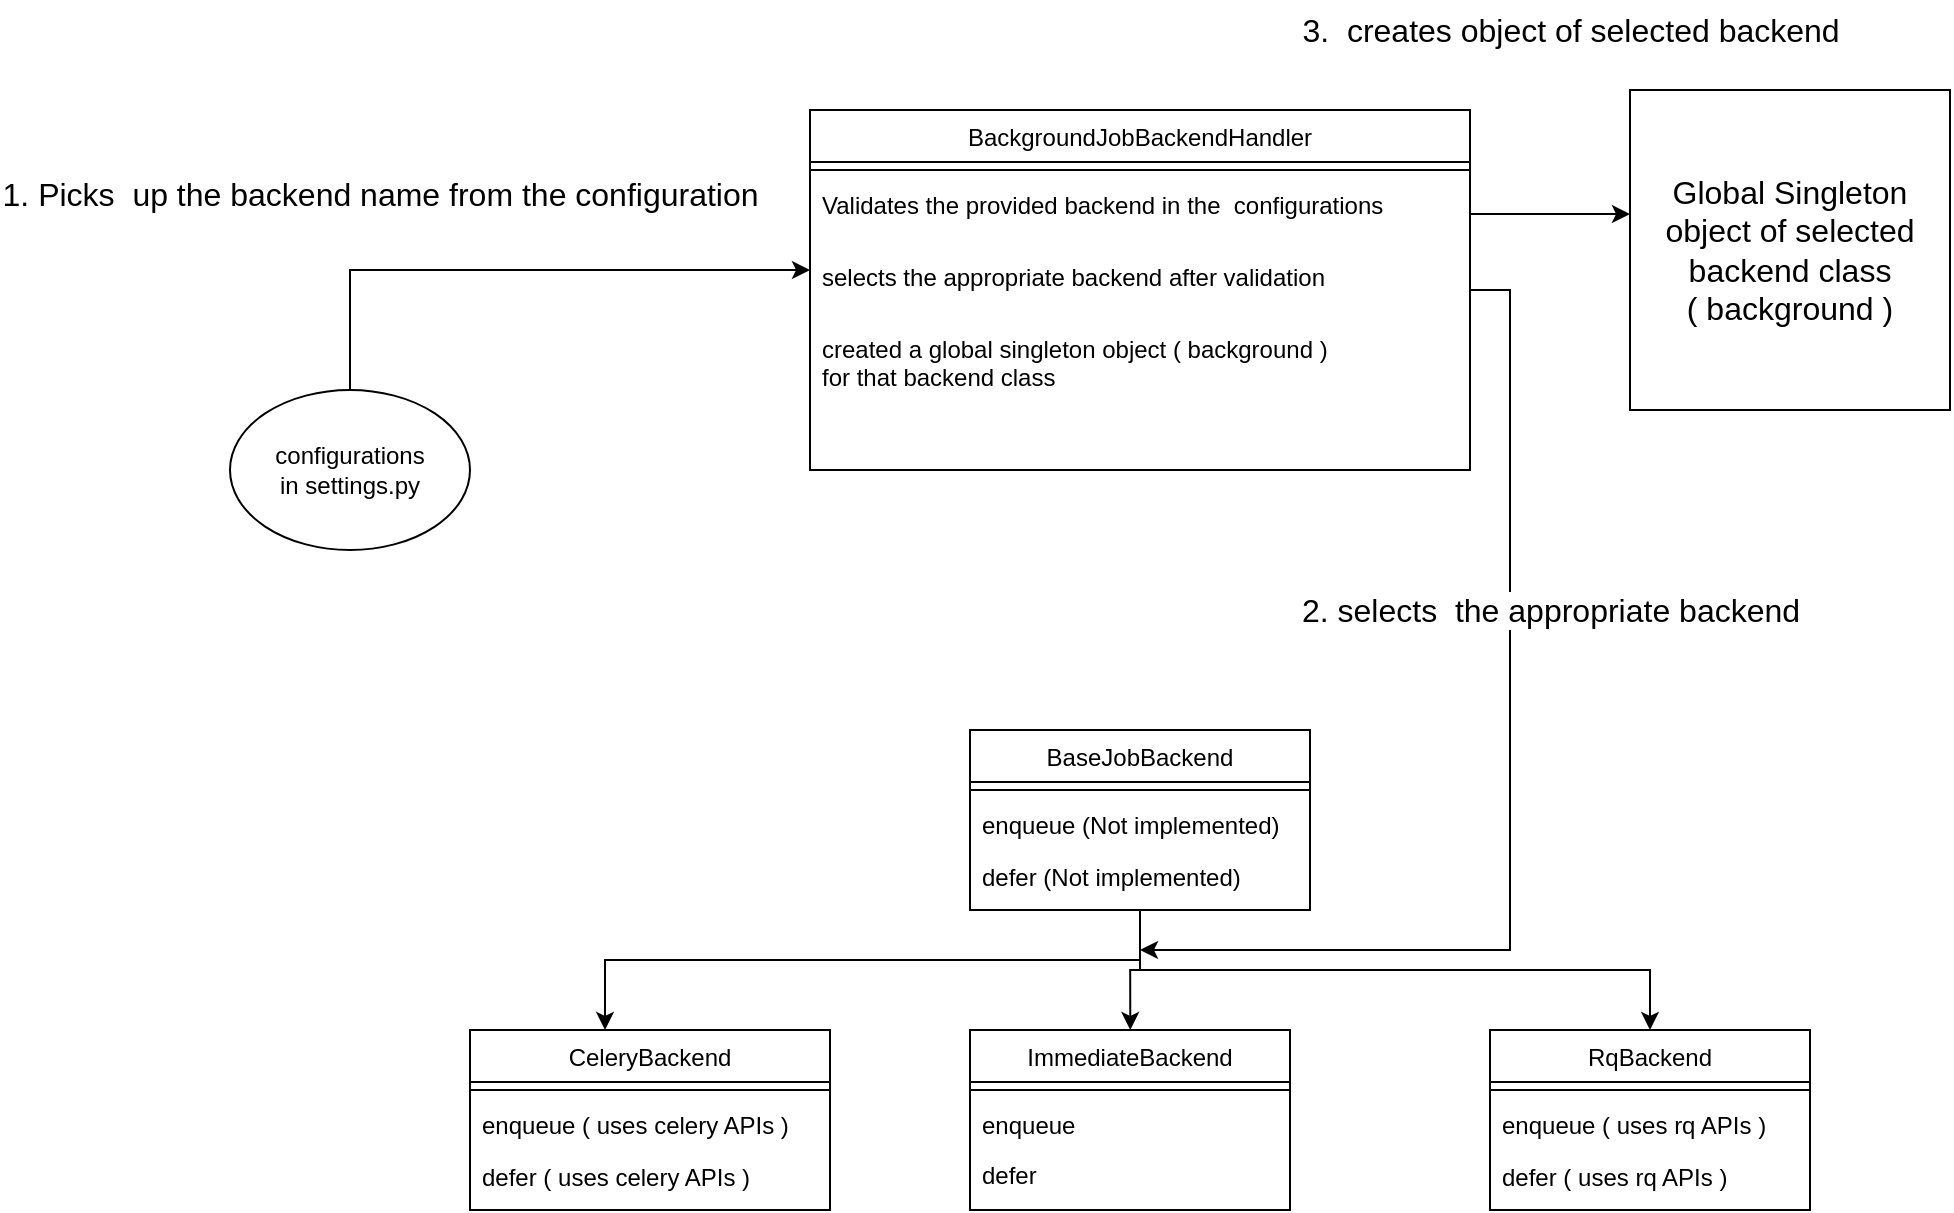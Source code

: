 <mxfile version="20.2.8" type="github">
  <diagram id="C5RBs43oDa-KdzZeNtuy" name="Page-1">
    <mxGraphModel dx="2067" dy="669" grid="1" gridSize="10" guides="1" tooltips="1" connect="1" arrows="1" fold="1" page="1" pageScale="1" pageWidth="827" pageHeight="1169" math="0" shadow="0">
      <root>
        <mxCell id="WIyWlLk6GJQsqaUBKTNV-0" />
        <mxCell id="WIyWlLk6GJQsqaUBKTNV-1" parent="WIyWlLk6GJQsqaUBKTNV-0" />
        <mxCell id="EpzKcQoJz6bh7GOR1WEz-5" style="edgeStyle=orthogonalEdgeStyle;rounded=0;orthogonalLoop=1;jettySize=auto;html=1;exitX=0.5;exitY=1;exitDx=0;exitDy=0;entryX=0.375;entryY=0;entryDx=0;entryDy=0;entryPerimeter=0;" edge="1" parent="WIyWlLk6GJQsqaUBKTNV-1" source="zkfFHV4jXpPFQw0GAbJ--17" target="EpzKcQoJz6bh7GOR1WEz-7">
          <mxGeometry relative="1" as="geometry">
            <mxPoint x="-79.952" y="520" as="targetPoint" />
            <Array as="points">
              <mxPoint x="190" y="535" />
              <mxPoint x="-80" y="535" />
            </Array>
          </mxGeometry>
        </mxCell>
        <mxCell id="EpzKcQoJz6bh7GOR1WEz-11" style="edgeStyle=orthogonalEdgeStyle;rounded=0;orthogonalLoop=1;jettySize=auto;html=1;exitX=0.5;exitY=1;exitDx=0;exitDy=0;" edge="1" parent="WIyWlLk6GJQsqaUBKTNV-1" source="zkfFHV4jXpPFQw0GAbJ--17">
          <mxGeometry relative="1" as="geometry">
            <mxPoint x="190.143" y="570" as="targetPoint" />
            <Array as="points">
              <mxPoint x="195" y="540" />
              <mxPoint x="190" y="540" />
            </Array>
          </mxGeometry>
        </mxCell>
        <mxCell id="EpzKcQoJz6bh7GOR1WEz-17" style="edgeStyle=orthogonalEdgeStyle;rounded=0;orthogonalLoop=1;jettySize=auto;html=1;exitX=0.5;exitY=1;exitDx=0;exitDy=0;entryX=0.5;entryY=0;entryDx=0;entryDy=0;" edge="1" parent="WIyWlLk6GJQsqaUBKTNV-1" source="zkfFHV4jXpPFQw0GAbJ--17" target="EpzKcQoJz6bh7GOR1WEz-18">
          <mxGeometry relative="1" as="geometry">
            <mxPoint x="510" y="560" as="targetPoint" />
          </mxGeometry>
        </mxCell>
        <mxCell id="zkfFHV4jXpPFQw0GAbJ--17" value="BaseJobBackend" style="swimlane;fontStyle=0;align=center;verticalAlign=top;childLayout=stackLayout;horizontal=1;startSize=26;horizontalStack=0;resizeParent=1;resizeLast=0;collapsible=1;marginBottom=0;rounded=0;shadow=0;strokeWidth=1;" parent="WIyWlLk6GJQsqaUBKTNV-1" vertex="1">
          <mxGeometry x="110" y="420" width="170" height="90" as="geometry">
            <mxRectangle x="600" y="90" width="160" height="26" as="alternateBounds" />
          </mxGeometry>
        </mxCell>
        <mxCell id="zkfFHV4jXpPFQw0GAbJ--23" value="" style="line;html=1;strokeWidth=1;align=left;verticalAlign=middle;spacingTop=-1;spacingLeft=3;spacingRight=3;rotatable=0;labelPosition=right;points=[];portConstraint=eastwest;" parent="zkfFHV4jXpPFQw0GAbJ--17" vertex="1">
          <mxGeometry y="26" width="170" height="8" as="geometry" />
        </mxCell>
        <mxCell id="zkfFHV4jXpPFQw0GAbJ--24" value="enqueue (Not implemented)" style="text;align=left;verticalAlign=top;spacingLeft=4;spacingRight=4;overflow=hidden;rotatable=0;points=[[0,0.5],[1,0.5]];portConstraint=eastwest;" parent="zkfFHV4jXpPFQw0GAbJ--17" vertex="1">
          <mxGeometry y="34" width="170" height="26" as="geometry" />
        </mxCell>
        <mxCell id="zkfFHV4jXpPFQw0GAbJ--25" value="defer (Not implemented)" style="text;align=left;verticalAlign=top;spacingLeft=4;spacingRight=4;overflow=hidden;rotatable=0;points=[[0,0.5],[1,0.5]];portConstraint=eastwest;" parent="zkfFHV4jXpPFQw0GAbJ--17" vertex="1">
          <mxGeometry y="60" width="170" height="26" as="geometry" />
        </mxCell>
        <mxCell id="EpzKcQoJz6bh7GOR1WEz-7" value="CeleryBackend" style="swimlane;fontStyle=0;align=center;verticalAlign=top;childLayout=stackLayout;horizontal=1;startSize=26;horizontalStack=0;resizeParent=1;resizeLast=0;collapsible=1;marginBottom=0;rounded=0;shadow=0;strokeWidth=1;" vertex="1" parent="WIyWlLk6GJQsqaUBKTNV-1">
          <mxGeometry x="-140" y="570" width="180" height="90" as="geometry">
            <mxRectangle x="600" y="90" width="160" height="26" as="alternateBounds" />
          </mxGeometry>
        </mxCell>
        <mxCell id="EpzKcQoJz6bh7GOR1WEz-8" value="" style="line;html=1;strokeWidth=1;align=left;verticalAlign=middle;spacingTop=-1;spacingLeft=3;spacingRight=3;rotatable=0;labelPosition=right;points=[];portConstraint=eastwest;" vertex="1" parent="EpzKcQoJz6bh7GOR1WEz-7">
          <mxGeometry y="26" width="180" height="8" as="geometry" />
        </mxCell>
        <mxCell id="EpzKcQoJz6bh7GOR1WEz-9" value="enqueue ( uses celery APIs )" style="text;align=left;verticalAlign=top;spacingLeft=4;spacingRight=4;overflow=hidden;rotatable=0;points=[[0,0.5],[1,0.5]];portConstraint=eastwest;" vertex="1" parent="EpzKcQoJz6bh7GOR1WEz-7">
          <mxGeometry y="34" width="180" height="26" as="geometry" />
        </mxCell>
        <mxCell id="EpzKcQoJz6bh7GOR1WEz-10" value="defer ( uses celery APIs )" style="text;align=left;verticalAlign=top;spacingLeft=4;spacingRight=4;overflow=hidden;rotatable=0;points=[[0,0.5],[1,0.5]];portConstraint=eastwest;" vertex="1" parent="EpzKcQoJz6bh7GOR1WEz-7">
          <mxGeometry y="60" width="180" height="26" as="geometry" />
        </mxCell>
        <mxCell id="EpzKcQoJz6bh7GOR1WEz-12" value="ImmediateBackend" style="swimlane;fontStyle=0;align=center;verticalAlign=top;childLayout=stackLayout;horizontal=1;startSize=26;horizontalStack=0;resizeParent=1;resizeLast=0;collapsible=1;marginBottom=0;rounded=0;shadow=0;strokeWidth=1;" vertex="1" parent="WIyWlLk6GJQsqaUBKTNV-1">
          <mxGeometry x="110" y="570" width="160" height="90" as="geometry">
            <mxRectangle x="600" y="90" width="160" height="26" as="alternateBounds" />
          </mxGeometry>
        </mxCell>
        <mxCell id="EpzKcQoJz6bh7GOR1WEz-13" value="" style="line;html=1;strokeWidth=1;align=left;verticalAlign=middle;spacingTop=-1;spacingLeft=3;spacingRight=3;rotatable=0;labelPosition=right;points=[];portConstraint=eastwest;" vertex="1" parent="EpzKcQoJz6bh7GOR1WEz-12">
          <mxGeometry y="26" width="160" height="8" as="geometry" />
        </mxCell>
        <mxCell id="EpzKcQoJz6bh7GOR1WEz-14" value="enqueue " style="text;align=left;verticalAlign=top;spacingLeft=4;spacingRight=4;overflow=hidden;rotatable=0;points=[[0,0.5],[1,0.5]];portConstraint=eastwest;" vertex="1" parent="EpzKcQoJz6bh7GOR1WEz-12">
          <mxGeometry y="34" width="160" height="25" as="geometry" />
        </mxCell>
        <mxCell id="EpzKcQoJz6bh7GOR1WEz-15" value="defer" style="text;align=left;verticalAlign=top;spacingLeft=4;spacingRight=4;overflow=hidden;rotatable=0;points=[[0,0.5],[1,0.5]];portConstraint=eastwest;" vertex="1" parent="EpzKcQoJz6bh7GOR1WEz-12">
          <mxGeometry y="59" width="160" height="26" as="geometry" />
        </mxCell>
        <mxCell id="EpzKcQoJz6bh7GOR1WEz-18" value="RqBackend" style="swimlane;fontStyle=0;align=center;verticalAlign=top;childLayout=stackLayout;horizontal=1;startSize=26;horizontalStack=0;resizeParent=1;resizeLast=0;collapsible=1;marginBottom=0;rounded=0;shadow=0;strokeWidth=1;" vertex="1" parent="WIyWlLk6GJQsqaUBKTNV-1">
          <mxGeometry x="370" y="570" width="160" height="90" as="geometry">
            <mxRectangle x="600" y="90" width="160" height="26" as="alternateBounds" />
          </mxGeometry>
        </mxCell>
        <mxCell id="EpzKcQoJz6bh7GOR1WEz-19" value="" style="line;html=1;strokeWidth=1;align=left;verticalAlign=middle;spacingTop=-1;spacingLeft=3;spacingRight=3;rotatable=0;labelPosition=right;points=[];portConstraint=eastwest;" vertex="1" parent="EpzKcQoJz6bh7GOR1WEz-18">
          <mxGeometry y="26" width="160" height="8" as="geometry" />
        </mxCell>
        <mxCell id="EpzKcQoJz6bh7GOR1WEz-20" value="enqueue ( uses rq APIs )" style="text;align=left;verticalAlign=top;spacingLeft=4;spacingRight=4;overflow=hidden;rotatable=0;points=[[0,0.5],[1,0.5]];portConstraint=eastwest;" vertex="1" parent="EpzKcQoJz6bh7GOR1WEz-18">
          <mxGeometry y="34" width="160" height="26" as="geometry" />
        </mxCell>
        <mxCell id="EpzKcQoJz6bh7GOR1WEz-21" value="defer ( uses rq APIs )" style="text;align=left;verticalAlign=top;spacingLeft=4;spacingRight=4;overflow=hidden;rotatable=0;points=[[0,0.5],[1,0.5]];portConstraint=eastwest;" vertex="1" parent="EpzKcQoJz6bh7GOR1WEz-18">
          <mxGeometry y="60" width="160" height="26" as="geometry" />
        </mxCell>
        <mxCell id="EpzKcQoJz6bh7GOR1WEz-29" style="edgeStyle=orthogonalEdgeStyle;rounded=0;orthogonalLoop=1;jettySize=auto;html=1;exitX=1;exitY=0.5;exitDx=0;exitDy=0;" edge="1" parent="WIyWlLk6GJQsqaUBKTNV-1" source="EpzKcQoJz6bh7GOR1WEz-24">
          <mxGeometry relative="1" as="geometry">
            <mxPoint x="195" y="530" as="targetPoint" />
            <Array as="points">
              <mxPoint x="380" y="200" />
              <mxPoint x="380" y="530" />
            </Array>
          </mxGeometry>
        </mxCell>
        <mxCell id="EpzKcQoJz6bh7GOR1WEz-51" value="2. selects&amp;nbsp; the appropriate backend" style="edgeLabel;html=1;align=center;verticalAlign=middle;resizable=0;points=[];fontSize=16;" vertex="1" connectable="0" parent="EpzKcQoJz6bh7GOR1WEz-29">
          <mxGeometry x="-0.422" y="6" relative="1" as="geometry">
            <mxPoint x="14" y="25" as="offset" />
          </mxGeometry>
        </mxCell>
        <mxCell id="EpzKcQoJz6bh7GOR1WEz-24" value="BackgroundJobBackendHandler" style="swimlane;fontStyle=0;align=center;verticalAlign=top;childLayout=stackLayout;horizontal=1;startSize=26;horizontalStack=0;resizeParent=1;resizeLast=0;collapsible=1;marginBottom=0;rounded=0;shadow=0;strokeWidth=1;" vertex="1" parent="WIyWlLk6GJQsqaUBKTNV-1">
          <mxGeometry x="30" y="110" width="330" height="180" as="geometry">
            <mxRectangle x="600" y="90" width="160" height="26" as="alternateBounds" />
          </mxGeometry>
        </mxCell>
        <mxCell id="EpzKcQoJz6bh7GOR1WEz-25" value="" style="line;html=1;strokeWidth=1;align=left;verticalAlign=middle;spacingTop=-1;spacingLeft=3;spacingRight=3;rotatable=0;labelPosition=right;points=[];portConstraint=eastwest;" vertex="1" parent="EpzKcQoJz6bh7GOR1WEz-24">
          <mxGeometry y="26" width="330" height="8" as="geometry" />
        </mxCell>
        <mxCell id="EpzKcQoJz6bh7GOR1WEz-39" value="Validates the provided backend in the  configurations&#xa;" style="text;align=left;verticalAlign=top;spacingLeft=4;spacingRight=4;overflow=hidden;rotatable=0;points=[[0,0.5],[1,0.5]];portConstraint=eastwest;fontSize=12;" vertex="1" parent="EpzKcQoJz6bh7GOR1WEz-24">
          <mxGeometry y="34" width="330" height="36" as="geometry" />
        </mxCell>
        <mxCell id="EpzKcQoJz6bh7GOR1WEz-46" value="selects the appropriate backend after validation" style="text;align=left;verticalAlign=top;spacingLeft=4;spacingRight=4;overflow=hidden;rotatable=0;points=[[0,0.5],[1,0.5]];portConstraint=eastwest;" vertex="1" parent="EpzKcQoJz6bh7GOR1WEz-24">
          <mxGeometry y="70" width="330" height="36" as="geometry" />
        </mxCell>
        <mxCell id="EpzKcQoJz6bh7GOR1WEz-47" value="created a global singleton object ( background )&#xa;for that backend class&#xa;" style="text;align=left;verticalAlign=top;spacingLeft=4;spacingRight=4;overflow=hidden;rotatable=0;points=[[0,0.5],[1,0.5]];portConstraint=eastwest;" vertex="1" parent="EpzKcQoJz6bh7GOR1WEz-24">
          <mxGeometry y="106" width="330" height="44" as="geometry" />
        </mxCell>
        <mxCell id="EpzKcQoJz6bh7GOR1WEz-31" style="edgeStyle=orthogonalEdgeStyle;rounded=0;orthogonalLoop=1;jettySize=auto;html=1;" edge="1" parent="WIyWlLk6GJQsqaUBKTNV-1">
          <mxGeometry relative="1" as="geometry">
            <mxPoint x="-200" y="250.559" as="sourcePoint" />
            <mxPoint x="30" y="190" as="targetPoint" />
            <Array as="points">
              <mxPoint x="-200" y="190" />
            </Array>
          </mxGeometry>
        </mxCell>
        <mxCell id="EpzKcQoJz6bh7GOR1WEz-48" value="1. Picks&amp;nbsp; up the backend name from the configuration&amp;nbsp; " style="edgeLabel;html=1;align=center;verticalAlign=middle;resizable=0;points=[];fontSize=16;" vertex="1" connectable="0" parent="EpzKcQoJz6bh7GOR1WEz-31">
          <mxGeometry x="-0.139" y="-1" relative="1" as="geometry">
            <mxPoint x="-48" y="-39" as="offset" />
          </mxGeometry>
        </mxCell>
        <mxCell id="EpzKcQoJz6bh7GOR1WEz-28" value="&lt;div&gt;configurations&lt;/div&gt;&lt;div&gt;in settings.py&lt;br&gt;&lt;/div&gt;" style="ellipse;whiteSpace=wrap;html=1;" vertex="1" parent="WIyWlLk6GJQsqaUBKTNV-1">
          <mxGeometry x="-260" y="250" width="120" height="80" as="geometry" />
        </mxCell>
        <mxCell id="EpzKcQoJz6bh7GOR1WEz-52" style="edgeStyle=orthogonalEdgeStyle;rounded=0;orthogonalLoop=1;jettySize=auto;html=1;exitX=1;exitY=0.5;exitDx=0;exitDy=0;fontSize=16;" edge="1" parent="WIyWlLk6GJQsqaUBKTNV-1" source="EpzKcQoJz6bh7GOR1WEz-39">
          <mxGeometry relative="1" as="geometry">
            <mxPoint x="440" y="162" as="targetPoint" />
          </mxGeometry>
        </mxCell>
        <mxCell id="EpzKcQoJz6bh7GOR1WEz-53" value="&lt;div&gt;Global Singleton&lt;/div&gt;&lt;div&gt;object of selected&lt;/div&gt;&lt;div&gt;backend class&lt;/div&gt;&lt;div&gt;( background )&lt;br&gt;&lt;/div&gt;" style="whiteSpace=wrap;html=1;aspect=fixed;fontSize=16;" vertex="1" parent="WIyWlLk6GJQsqaUBKTNV-1">
          <mxGeometry x="440" y="100" width="160" height="160" as="geometry" />
        </mxCell>
        <mxCell id="EpzKcQoJz6bh7GOR1WEz-54" value="3.&amp;nbsp; creates object of selected backend" style="text;html=1;align=center;verticalAlign=middle;resizable=0;points=[];autosize=1;strokeColor=none;fillColor=none;fontSize=16;" vertex="1" parent="WIyWlLk6GJQsqaUBKTNV-1">
          <mxGeometry x="265" y="55" width="290" height="30" as="geometry" />
        </mxCell>
      </root>
    </mxGraphModel>
  </diagram>
</mxfile>
